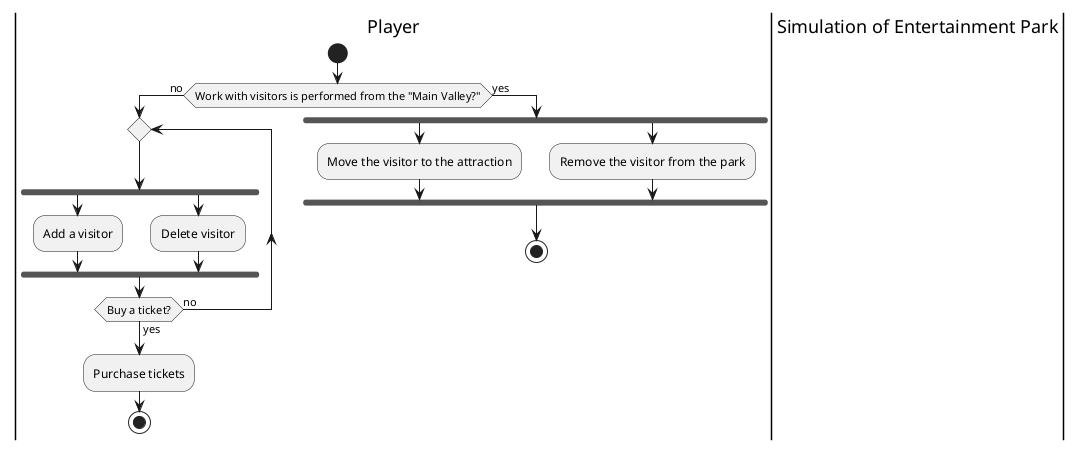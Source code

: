 @startuml
|Player|
start
If (Work with visitors is performed from the "Main Valley?") then (no)
repeat
fork
:Add a visitor;
forkagain
:Delete visitor;
endfork
repeat while (Buy a ticket?) is (no) not (yes)
:Purchase tickets;
stop
else (yes)
fork
:Move the visitor to the attraction;
forkagain
:Remove the visitor from the park;
endfork
stop
|Simulation of Entertainment Park|
@enduml